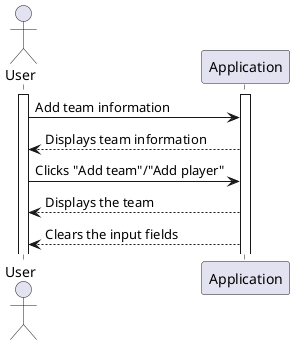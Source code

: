 @startuml addTeam

actor User as U
participant Application as A

activate U
activate A

U->A: Add team information
A-->U: Displays team information
U->A: Clicks "Add team"/"Add player"
A-->U: Displays the team
A-->U: Clears the input fields


@enduml